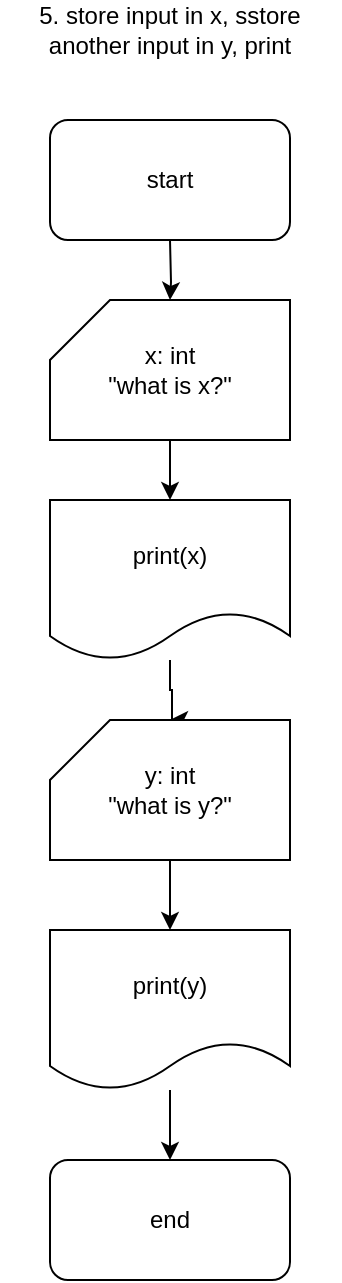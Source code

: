<mxfile version="24.6.4" type="device">
  <diagram name="‫עמוד-1‬" id="TuJFT-kbt3ZMEhVEAf-x">
    <mxGraphModel dx="1434" dy="746" grid="1" gridSize="10" guides="1" tooltips="1" connect="1" arrows="1" fold="1" page="1" pageScale="1" pageWidth="827" pageHeight="1169" math="0" shadow="0">
      <root>
        <mxCell id="0" />
        <mxCell id="1" parent="0" />
        <mxCell id="1HA0gxkmwByOSAY0RlAE-8" value="end" style="rounded=1;whiteSpace=wrap;html=1;" parent="1" vertex="1">
          <mxGeometry x="160" y="620" width="120" height="60" as="geometry" />
        </mxCell>
        <mxCell id="1HA0gxkmwByOSAY0RlAE-10" value="start" style="rounded=1;whiteSpace=wrap;html=1;" parent="1" vertex="1">
          <mxGeometry x="160" y="100" width="120" height="60" as="geometry" />
        </mxCell>
        <mxCell id="1HA0gxkmwByOSAY0RlAE-11" value="5. store input in x, sstore another input in y, print" style="text;html=1;align=center;verticalAlign=middle;whiteSpace=wrap;rounded=0;" parent="1" vertex="1">
          <mxGeometry x="135" y="40" width="170" height="30" as="geometry" />
        </mxCell>
        <mxCell id="A_6DLMi9P8cwQAO1j1V2-30" value="" style="edgeStyle=orthogonalEdgeStyle;rounded=0;orthogonalLoop=1;jettySize=auto;html=1;" edge="1" parent="1" source="A_6DLMi9P8cwQAO1j1V2-8" target="1HA0gxkmwByOSAY0RlAE-8">
          <mxGeometry relative="1" as="geometry" />
        </mxCell>
        <mxCell id="A_6DLMi9P8cwQAO1j1V2-8" value="print(y)" style="shape=document;whiteSpace=wrap;html=1;boundedLbl=1;" vertex="1" parent="1">
          <mxGeometry x="160" y="505" width="120" height="80" as="geometry" />
        </mxCell>
        <mxCell id="A_6DLMi9P8cwQAO1j1V2-15" value="" style="edgeStyle=orthogonalEdgeStyle;rounded=0;orthogonalLoop=1;jettySize=auto;html=1;" edge="1" parent="1" source="A_6DLMi9P8cwQAO1j1V2-4">
          <mxGeometry relative="1" as="geometry">
            <mxPoint x="220" y="400" as="targetPoint" />
            <Array as="points">
              <mxPoint x="220" y="385" />
              <mxPoint x="221" y="385" />
            </Array>
          </mxGeometry>
        </mxCell>
        <mxCell id="A_6DLMi9P8cwQAO1j1V2-4" value="print(x)" style="shape=document;whiteSpace=wrap;html=1;boundedLbl=1;" vertex="1" parent="1">
          <mxGeometry x="160" y="290" width="120" height="80" as="geometry" />
        </mxCell>
        <mxCell id="A_6DLMi9P8cwQAO1j1V2-19" value="" style="edgeStyle=orthogonalEdgeStyle;rounded=0;orthogonalLoop=1;jettySize=auto;html=1;" edge="1" parent="1" target="A_6DLMi9P8cwQAO1j1V2-18">
          <mxGeometry relative="1" as="geometry">
            <mxPoint x="220" y="160" as="sourcePoint" />
            <Array as="points" />
            <mxPoint x="220" y="620" as="targetPoint" />
          </mxGeometry>
        </mxCell>
        <mxCell id="A_6DLMi9P8cwQAO1j1V2-32" value="" style="edgeStyle=orthogonalEdgeStyle;rounded=0;orthogonalLoop=1;jettySize=auto;html=1;" edge="1" parent="1" source="A_6DLMi9P8cwQAO1j1V2-18" target="A_6DLMi9P8cwQAO1j1V2-4">
          <mxGeometry relative="1" as="geometry" />
        </mxCell>
        <mxCell id="A_6DLMi9P8cwQAO1j1V2-18" value="x: int&lt;br&gt;&quot;what is x?&quot;" style="shape=card;whiteSpace=wrap;html=1;" vertex="1" parent="1">
          <mxGeometry x="160" y="190" width="120" height="70" as="geometry" />
        </mxCell>
        <mxCell id="A_6DLMi9P8cwQAO1j1V2-31" value="" style="edgeStyle=orthogonalEdgeStyle;rounded=0;orthogonalLoop=1;jettySize=auto;html=1;" edge="1" parent="1" source="A_6DLMi9P8cwQAO1j1V2-21" target="A_6DLMi9P8cwQAO1j1V2-8">
          <mxGeometry relative="1" as="geometry" />
        </mxCell>
        <mxCell id="A_6DLMi9P8cwQAO1j1V2-21" value="y: int&lt;br&gt;&quot;what is y?&quot;" style="shape=card;whiteSpace=wrap;html=1;" vertex="1" parent="1">
          <mxGeometry x="160" y="400" width="120" height="70" as="geometry" />
        </mxCell>
      </root>
    </mxGraphModel>
  </diagram>
</mxfile>
